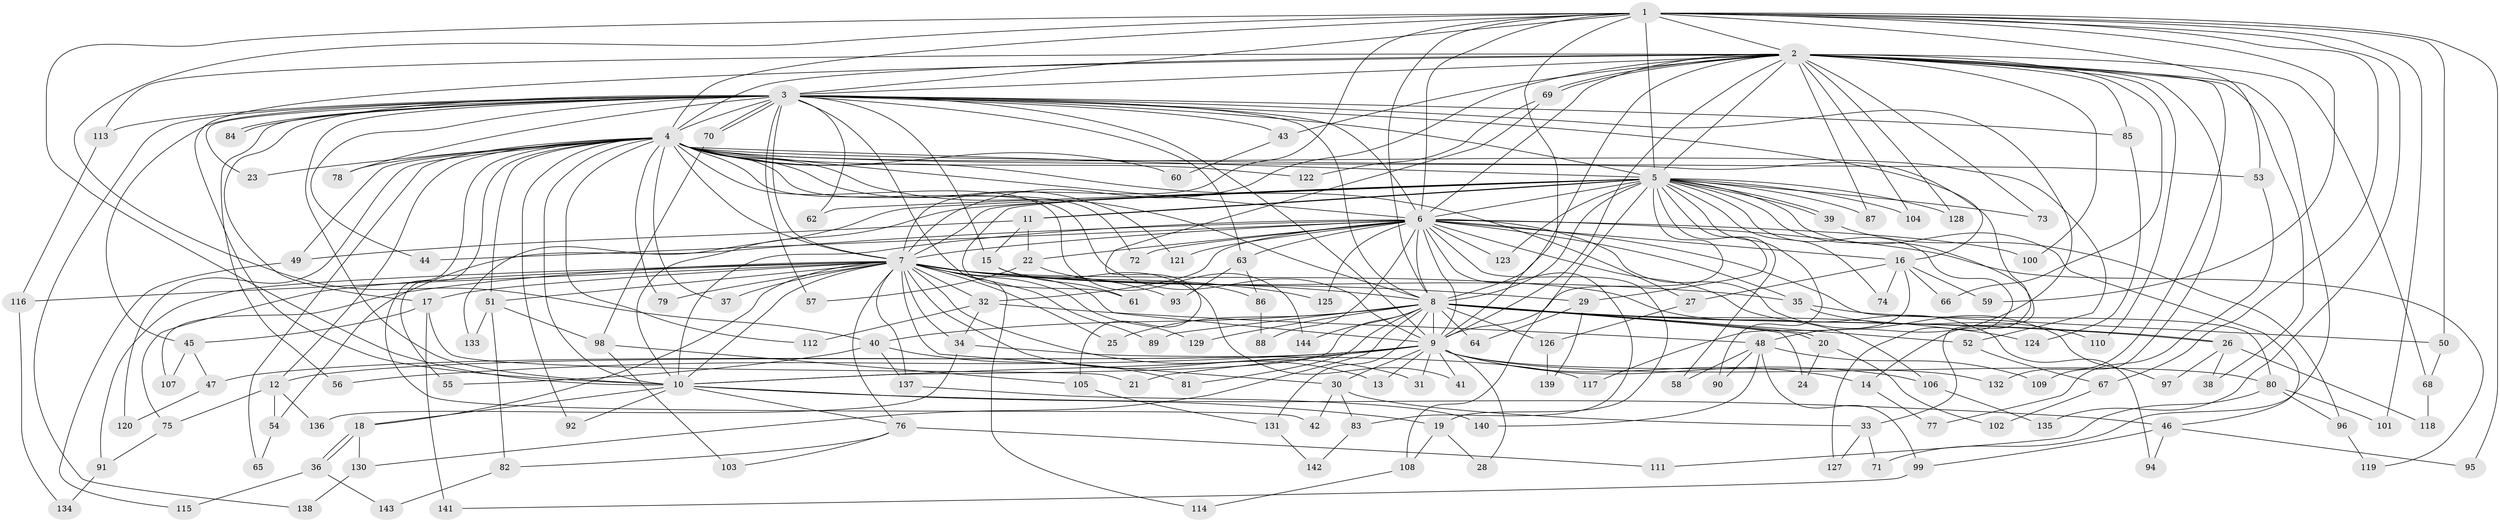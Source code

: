 // coarse degree distribution, {13: 0.034482758620689655, 15: 0.017241379310344827, 12: 0.034482758620689655, 14: 0.034482758620689655, 21: 0.034482758620689655, 26: 0.017241379310344827, 18: 0.017241379310344827, 7: 0.034482758620689655, 2: 0.3448275862068966, 19: 0.017241379310344827, 20: 0.017241379310344827, 4: 0.05172413793103448, 5: 0.05172413793103448, 3: 0.20689655172413793, 6: 0.05172413793103448, 8: 0.017241379310344827, 1: 0.017241379310344827}
// Generated by graph-tools (version 1.1) at 2025/49/03/04/25 22:49:24]
// undirected, 144 vertices, 313 edges
graph export_dot {
  node [color=gray90,style=filled];
  1;
  2;
  3;
  4;
  5;
  6;
  7;
  8;
  9;
  10;
  11;
  12;
  13;
  14;
  15;
  16;
  17;
  18;
  19;
  20;
  21;
  22;
  23;
  24;
  25;
  26;
  27;
  28;
  29;
  30;
  31;
  32;
  33;
  34;
  35;
  36;
  37;
  38;
  39;
  40;
  41;
  42;
  43;
  44;
  45;
  46;
  47;
  48;
  49;
  50;
  51;
  52;
  53;
  54;
  55;
  56;
  57;
  58;
  59;
  60;
  61;
  62;
  63;
  64;
  65;
  66;
  67;
  68;
  69;
  70;
  71;
  72;
  73;
  74;
  75;
  76;
  77;
  78;
  79;
  80;
  81;
  82;
  83;
  84;
  85;
  86;
  87;
  88;
  89;
  90;
  91;
  92;
  93;
  94;
  95;
  96;
  97;
  98;
  99;
  100;
  101;
  102;
  103;
  104;
  105;
  106;
  107;
  108;
  109;
  110;
  111;
  112;
  113;
  114;
  115;
  116;
  117;
  118;
  119;
  120;
  121;
  122;
  123;
  124;
  125;
  126;
  127;
  128;
  129;
  130;
  131;
  132;
  133;
  134;
  135;
  136;
  137;
  138;
  139;
  140;
  141;
  142;
  143;
  144;
  1 -- 2;
  1 -- 3;
  1 -- 4;
  1 -- 5;
  1 -- 6;
  1 -- 7;
  1 -- 8;
  1 -- 9;
  1 -- 10;
  1 -- 40;
  1 -- 50;
  1 -- 53;
  1 -- 59;
  1 -- 67;
  1 -- 95;
  1 -- 101;
  1 -- 135;
  2 -- 3;
  2 -- 4;
  2 -- 5;
  2 -- 6;
  2 -- 7;
  2 -- 8;
  2 -- 9;
  2 -- 10;
  2 -- 38;
  2 -- 43;
  2 -- 66;
  2 -- 68;
  2 -- 69;
  2 -- 69;
  2 -- 71;
  2 -- 73;
  2 -- 85;
  2 -- 87;
  2 -- 100;
  2 -- 104;
  2 -- 109;
  2 -- 110;
  2 -- 113;
  2 -- 128;
  2 -- 132;
  3 -- 4;
  3 -- 5;
  3 -- 6;
  3 -- 7;
  3 -- 8;
  3 -- 9;
  3 -- 10;
  3 -- 15;
  3 -- 16;
  3 -- 17;
  3 -- 23;
  3 -- 43;
  3 -- 44;
  3 -- 45;
  3 -- 48;
  3 -- 56;
  3 -- 57;
  3 -- 62;
  3 -- 63;
  3 -- 70;
  3 -- 70;
  3 -- 78;
  3 -- 84;
  3 -- 84;
  3 -- 85;
  3 -- 113;
  3 -- 114;
  3 -- 138;
  4 -- 5;
  4 -- 6;
  4 -- 7;
  4 -- 8;
  4 -- 9;
  4 -- 10;
  4 -- 12;
  4 -- 14;
  4 -- 23;
  4 -- 27;
  4 -- 37;
  4 -- 42;
  4 -- 49;
  4 -- 51;
  4 -- 52;
  4 -- 53;
  4 -- 55;
  4 -- 60;
  4 -- 65;
  4 -- 72;
  4 -- 78;
  4 -- 79;
  4 -- 92;
  4 -- 112;
  4 -- 120;
  4 -- 121;
  4 -- 122;
  4 -- 144;
  5 -- 6;
  5 -- 7;
  5 -- 8;
  5 -- 9;
  5 -- 10;
  5 -- 11;
  5 -- 11;
  5 -- 29;
  5 -- 33;
  5 -- 39;
  5 -- 39;
  5 -- 46;
  5 -- 58;
  5 -- 61;
  5 -- 62;
  5 -- 73;
  5 -- 74;
  5 -- 87;
  5 -- 90;
  5 -- 104;
  5 -- 108;
  5 -- 123;
  5 -- 127;
  5 -- 128;
  5 -- 133;
  6 -- 7;
  6 -- 8;
  6 -- 9;
  6 -- 10;
  6 -- 16;
  6 -- 19;
  6 -- 22;
  6 -- 32;
  6 -- 35;
  6 -- 44;
  6 -- 54;
  6 -- 63;
  6 -- 72;
  6 -- 80;
  6 -- 83;
  6 -- 88;
  6 -- 94;
  6 -- 97;
  6 -- 100;
  6 -- 119;
  6 -- 121;
  6 -- 123;
  6 -- 125;
  7 -- 8;
  7 -- 9;
  7 -- 10;
  7 -- 13;
  7 -- 17;
  7 -- 18;
  7 -- 25;
  7 -- 29;
  7 -- 30;
  7 -- 31;
  7 -- 32;
  7 -- 34;
  7 -- 35;
  7 -- 37;
  7 -- 51;
  7 -- 75;
  7 -- 76;
  7 -- 79;
  7 -- 89;
  7 -- 91;
  7 -- 93;
  7 -- 106;
  7 -- 107;
  7 -- 116;
  7 -- 125;
  7 -- 129;
  7 -- 137;
  8 -- 9;
  8 -- 10;
  8 -- 20;
  8 -- 20;
  8 -- 24;
  8 -- 25;
  8 -- 26;
  8 -- 26;
  8 -- 40;
  8 -- 52;
  8 -- 64;
  8 -- 81;
  8 -- 89;
  8 -- 124;
  8 -- 126;
  8 -- 129;
  8 -- 130;
  8 -- 131;
  8 -- 144;
  9 -- 10;
  9 -- 12;
  9 -- 13;
  9 -- 14;
  9 -- 21;
  9 -- 28;
  9 -- 30;
  9 -- 31;
  9 -- 41;
  9 -- 47;
  9 -- 56;
  9 -- 80;
  9 -- 106;
  9 -- 132;
  10 -- 18;
  10 -- 19;
  10 -- 46;
  10 -- 76;
  10 -- 92;
  11 -- 15;
  11 -- 22;
  11 -- 49;
  12 -- 54;
  12 -- 75;
  12 -- 136;
  14 -- 77;
  15 -- 41;
  15 -- 61;
  16 -- 27;
  16 -- 59;
  16 -- 66;
  16 -- 74;
  16 -- 117;
  17 -- 21;
  17 -- 45;
  17 -- 141;
  18 -- 36;
  18 -- 36;
  18 -- 130;
  19 -- 28;
  19 -- 108;
  20 -- 24;
  20 -- 102;
  22 -- 57;
  22 -- 86;
  26 -- 38;
  26 -- 97;
  26 -- 118;
  27 -- 126;
  29 -- 64;
  29 -- 139;
  30 -- 33;
  30 -- 42;
  30 -- 83;
  32 -- 34;
  32 -- 48;
  32 -- 112;
  33 -- 71;
  33 -- 127;
  34 -- 117;
  34 -- 136;
  35 -- 50;
  35 -- 110;
  36 -- 115;
  36 -- 143;
  39 -- 96;
  40 -- 55;
  40 -- 81;
  40 -- 137;
  43 -- 60;
  45 -- 47;
  45 -- 107;
  46 -- 94;
  46 -- 95;
  46 -- 99;
  47 -- 120;
  48 -- 58;
  48 -- 90;
  48 -- 99;
  48 -- 109;
  48 -- 140;
  49 -- 115;
  50 -- 68;
  51 -- 82;
  51 -- 98;
  51 -- 133;
  52 -- 67;
  53 -- 77;
  54 -- 65;
  63 -- 86;
  63 -- 93;
  67 -- 102;
  68 -- 118;
  69 -- 105;
  69 -- 122;
  70 -- 98;
  75 -- 91;
  76 -- 82;
  76 -- 103;
  76 -- 111;
  80 -- 96;
  80 -- 101;
  80 -- 111;
  82 -- 143;
  83 -- 142;
  85 -- 124;
  86 -- 88;
  91 -- 134;
  96 -- 119;
  98 -- 103;
  98 -- 105;
  99 -- 141;
  105 -- 131;
  106 -- 135;
  108 -- 114;
  113 -- 116;
  116 -- 134;
  126 -- 139;
  130 -- 138;
  131 -- 142;
  137 -- 140;
}
